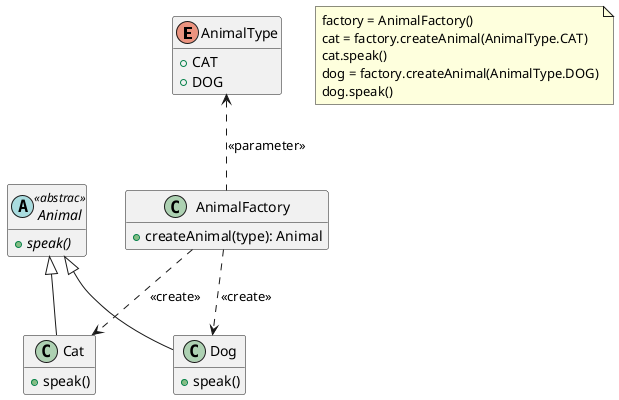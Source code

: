 @startuml
'left to right direction
'skinparam classAttributeIconSize 0

enum AnimalType {
    + CAT
    + DOG
}

Abstract class Animal <<abstrac>> {
    + {abstract} speak()
}

class Cat extends Animal {
    + speak()
}
class Dog extends Animal {
    + speak()
}

class AnimalFactory {
    + createAnimal(type): Animal
}

AnimalType <.. AnimalFactory : <<parameter>>
AnimalFactory ..> Cat : <<create>>
AnimalFactory ..> Dog : <<create>>

note as N1
factory = AnimalFactory()
cat = factory.createAnimal(AnimalType.CAT)
cat.speak()
dog = factory.createAnimal(AnimalType.DOG)
dog.speak()
end note

hide empty members
@enduml